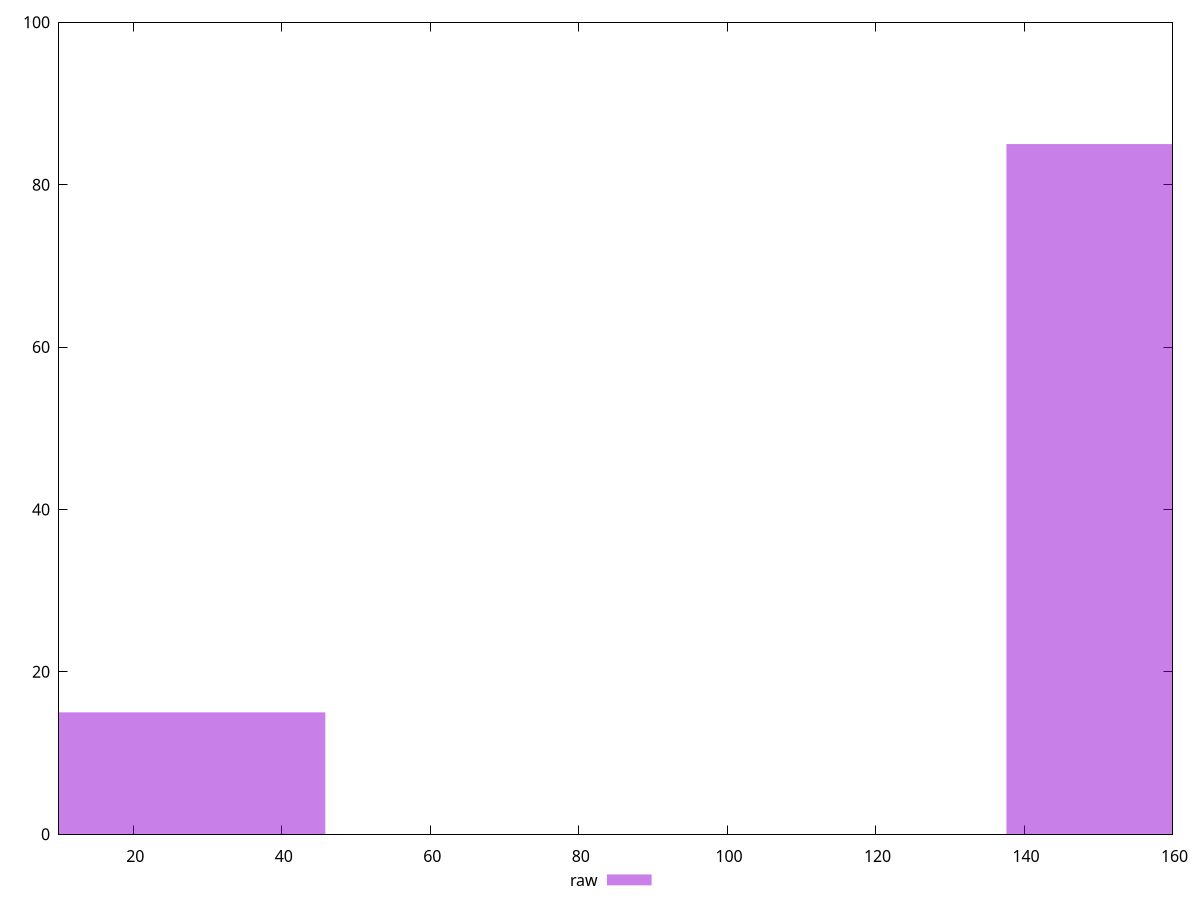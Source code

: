 reset

$raw <<EOF
0 15
183.50597284368345 85
EOF

set key outside below
set boxwidth 91.75298642184173
set xrange [10:160]
set yrange [0:100]
set style fill transparent solid 0.5 noborder
set terminal svg size 640, 490 enhanced background rgb 'white'
set output "report_00007_2020-12-11T15:55:29.892Z/uses-http2/samples/pages+cached+noexternal+nojs/raw/histogram.svg"

plot $raw title "raw" with boxes

reset
